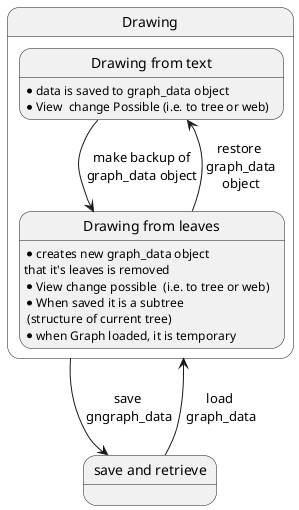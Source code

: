 @startuml
state Drawing{
state "Drawing from text" as DrawText
state "Drawing from leaves" as Quiz
}
state "save and retrieve" as CRUD


DrawText: * data is saved to graph_data object
DrawText: * View  change Possible (i.e. to tree or web)

Quiz: * creates new graph_data object\nthat it's leaves is removed
Quiz: * View change possible  (i.e. to tree or web)
Quiz: * When saved it is a subtree\n (structure of current tree)
Quiz: * when Graph loaded, it is temporary

DrawText --> Quiz :make backup of\ngraph_data object
Quiz --> DrawText :restore\n graph_data\n object
Drawing -->CRUD :save\n gngraph_data 
CRUD--> Drawing  :load\n graph_data
@enduml